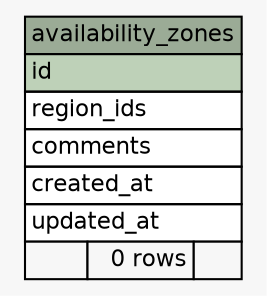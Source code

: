 // dot 2.40.1 on Linux 5.0.0-23-generic
// SchemaSpy rev 590
digraph "availability_zones" {
  graph [
    rankdir="RL"
    bgcolor="#f7f7f7"
    nodesep="0.18"
    ranksep="0.46"
    fontname="Helvetica"
    fontsize="11"
  ];
  node [
    fontname="Helvetica"
    fontsize="11"
    shape="plaintext"
  ];
  edge [
    arrowsize="0.8"
  ];
  "availability_zones" [
    label=<
    <TABLE BORDER="0" CELLBORDER="1" CELLSPACING="0" BGCOLOR="#ffffff">
      <TR><TD COLSPAN="3" BGCOLOR="#9bab96" ALIGN="CENTER">availability_zones</TD></TR>
      <TR><TD PORT="id" COLSPAN="3" BGCOLOR="#bed1b8" ALIGN="LEFT">id</TD></TR>
      <TR><TD PORT="region_ids" COLSPAN="3" ALIGN="LEFT">region_ids</TD></TR>
      <TR><TD PORT="comments" COLSPAN="3" ALIGN="LEFT">comments</TD></TR>
      <TR><TD PORT="created_at" COLSPAN="3" ALIGN="LEFT">created_at</TD></TR>
      <TR><TD PORT="updated_at" COLSPAN="3" ALIGN="LEFT">updated_at</TD></TR>
      <TR><TD ALIGN="LEFT" BGCOLOR="#f7f7f7">  </TD><TD ALIGN="RIGHT" BGCOLOR="#f7f7f7">0 rows</TD><TD ALIGN="RIGHT" BGCOLOR="#f7f7f7">  </TD></TR>
    </TABLE>>
    URL="tables/availability_zones.html"
    tooltip="availability_zones"
  ];
}
